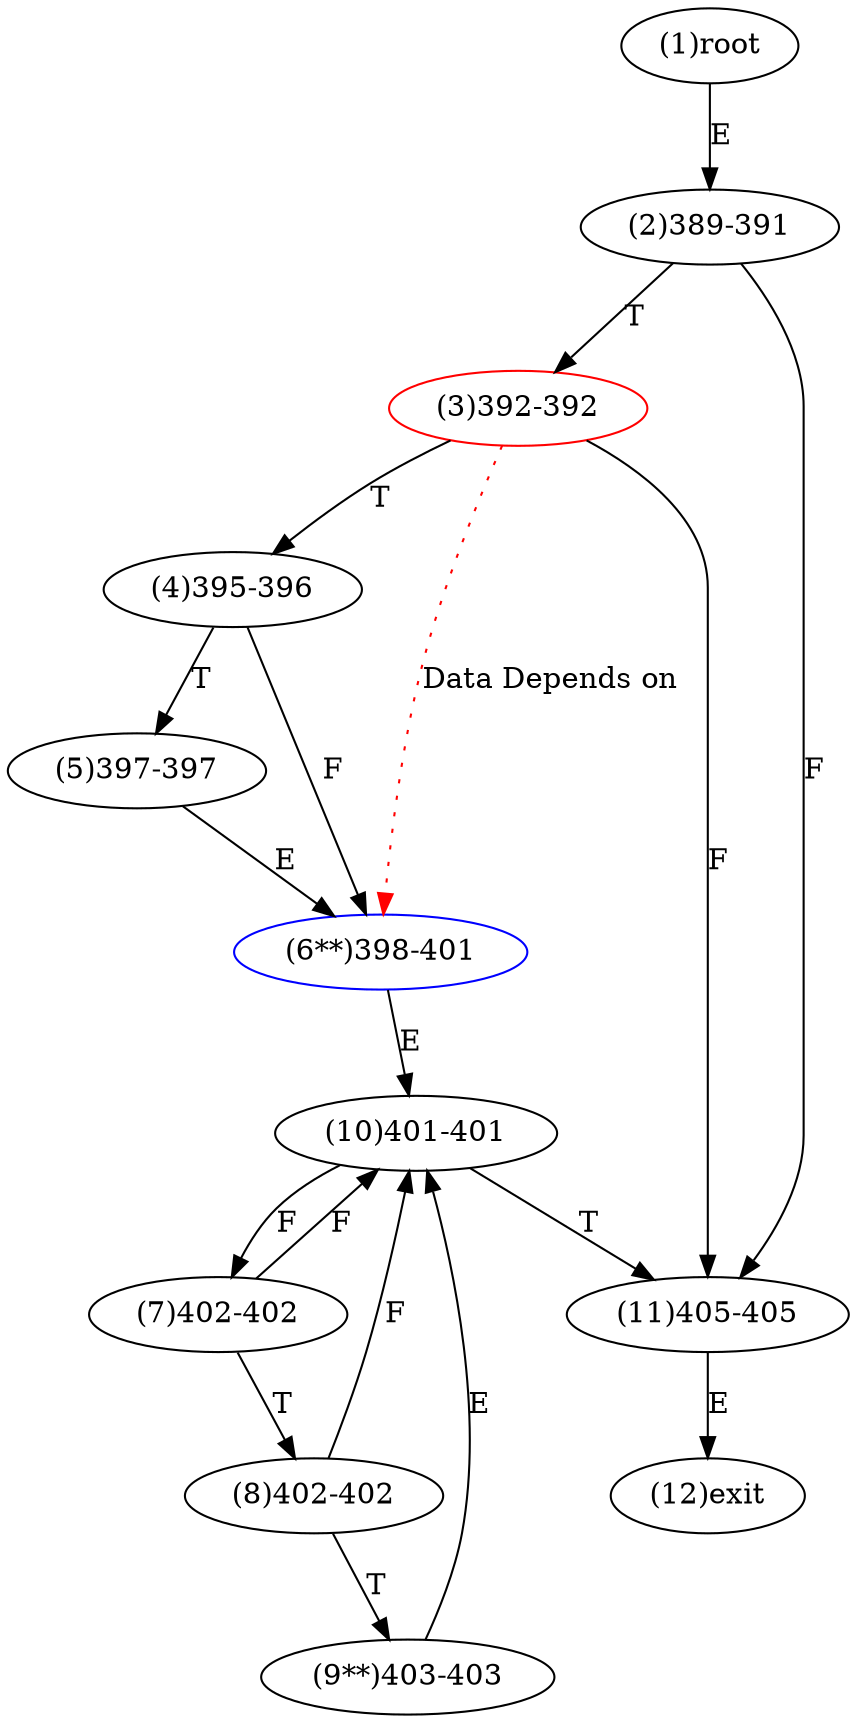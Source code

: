 digraph "" { 
1[ label="(1)root"];
2[ label="(2)389-391"];
3[ label="(3)392-392",color=red];
4[ label="(4)395-396"];
5[ label="(5)397-397"];
6[ label="(6**)398-401",color=blue];
7[ label="(7)402-402"];
8[ label="(8)402-402"];
9[ label="(9**)403-403"];
10[ label="(10)401-401"];
11[ label="(11)405-405"];
12[ label="(12)exit"];
1->2[ label="E"];
2->11[ label="F"];
2->3[ label="T"];
3->11[ label="F"];
3->4[ label="T"];
4->6[ label="F"];
4->5[ label="T"];
5->6[ label="E"];
6->10[ label="E"];
7->10[ label="F"];
7->8[ label="T"];
8->10[ label="F"];
8->9[ label="T"];
9->10[ label="E"];
10->7[ label="F"];
10->11[ label="T"];
11->12[ label="E"];
3->6[ color="red" label="Data Depends on" style = dotted ];
}